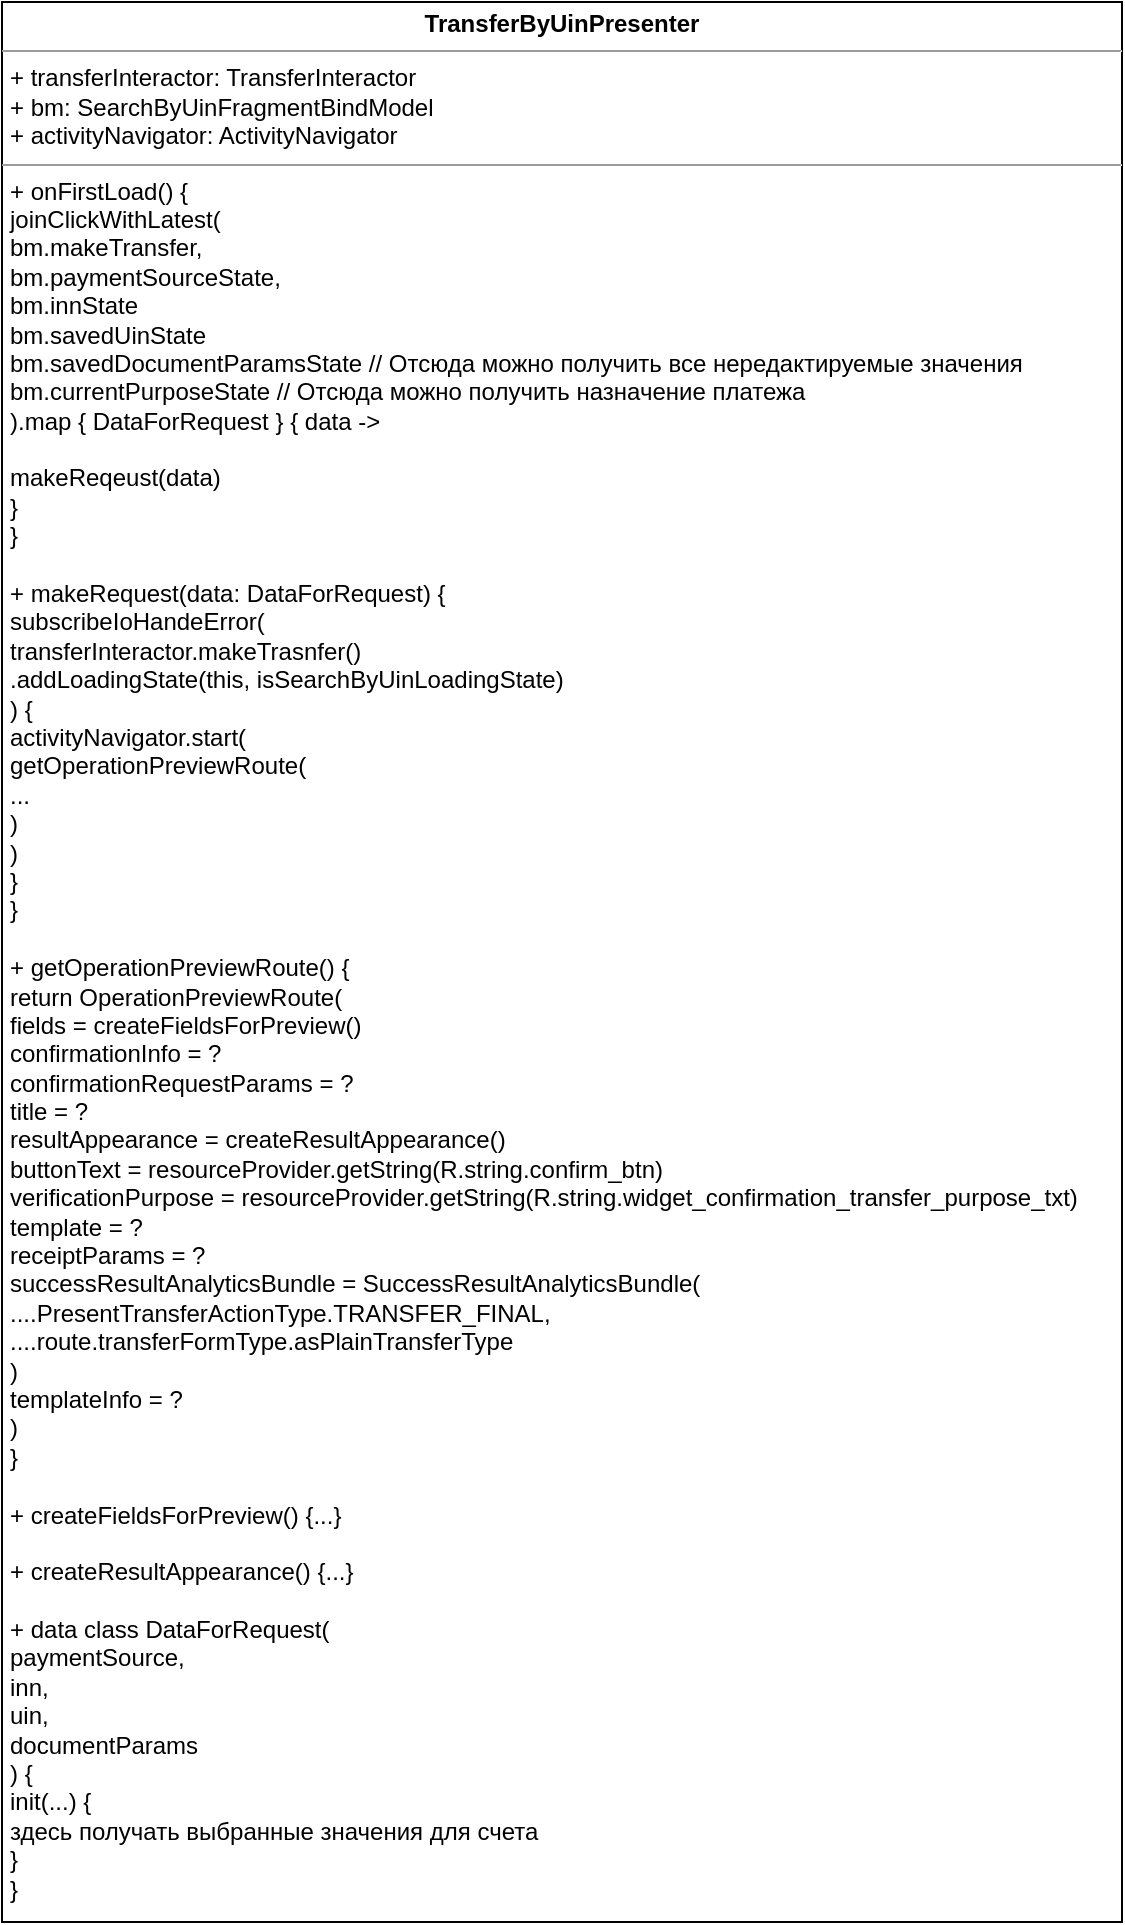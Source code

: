 <mxfile version="20.4.1" type="github">
  <diagram id="xn7s1I9C7_vfLYbqxsCS" name="Страница 1">
    <mxGraphModel dx="860" dy="582" grid="1" gridSize="10" guides="1" tooltips="1" connect="1" arrows="1" fold="1" page="1" pageScale="1" pageWidth="827" pageHeight="1169" math="0" shadow="0">
      <root>
        <mxCell id="0" />
        <mxCell id="1" parent="0" />
        <mxCell id="pkMCoQQ2xMx1F0xM3HpK-1" value="&lt;p style=&quot;margin:0px;margin-top:4px;text-align:center;&quot;&gt;&lt;b&gt;TransferByUinPresenter&lt;/b&gt;&lt;br&gt;&lt;/p&gt;&lt;hr size=&quot;1&quot;&gt;&lt;p style=&quot;margin:0px;margin-left:4px;&quot;&gt;+ transferInteractor: TransferInteractor&lt;/p&gt;&lt;p style=&quot;margin:0px;margin-left:4px;&quot;&gt;+ bm: SearchByUinFragmentBindModel&lt;/p&gt;&lt;p style=&quot;margin:0px;margin-left:4px;&quot;&gt;+ activityNavigator: ActivityNavigator&lt;br&gt;&lt;/p&gt;&lt;hr size=&quot;1&quot;&gt;&lt;p style=&quot;margin:0px;margin-left:4px;&quot;&gt;+ onFirstLoad() {&lt;/p&gt;&lt;p style=&quot;margin:0px;margin-left:4px;&quot;&gt;joinClickWithLatest(&lt;/p&gt;&lt;p style=&quot;margin:0px;margin-left:4px;&quot;&gt;bm.makeTransfer,&lt;/p&gt;&lt;p style=&quot;margin:0px;margin-left:4px;&quot;&gt;bm.paymentSourceState,&lt;/p&gt;&lt;p style=&quot;margin:0px;margin-left:4px;&quot;&gt;bm.innState&lt;/p&gt;&lt;p style=&quot;margin:0px;margin-left:4px;&quot;&gt;bm.savedUinState&lt;/p&gt;&lt;p style=&quot;margin:0px;margin-left:4px;&quot;&gt;bm.savedDocumentParamsState // Отсюда можно получить все нередактируемые значения&lt;/p&gt;&lt;p style=&quot;margin:0px;margin-left:4px;&quot;&gt;bm.currentPurposeState // Отсюда можно получить назначение платежа&lt;br&gt;&lt;/p&gt;&lt;p style=&quot;margin:0px;margin-left:4px;&quot;&gt;).map { DataForRequest } { data -&amp;gt;&lt;br&gt;&lt;/p&gt;&lt;p style=&quot;margin:0px;margin-left:4px;&quot;&gt;&lt;br&gt;&lt;/p&gt;&lt;p style=&quot;margin:0px;margin-left:4px;&quot;&gt;makeReqeust(data)&lt;br&gt;&lt;/p&gt;&lt;p style=&quot;margin:0px;margin-left:4px;&quot;&gt;}&lt;br&gt;&lt;/p&gt;&lt;p style=&quot;margin:0px;margin-left:4px;&quot;&gt;}&lt;/p&gt;&lt;p style=&quot;margin:0px;margin-left:4px;&quot;&gt;&lt;br&gt;&lt;/p&gt;&lt;p style=&quot;margin:0px;margin-left:4px;&quot;&gt;+ makeRequest(data: DataForRequest) {&lt;/p&gt;&lt;p style=&quot;margin:0px;margin-left:4px;&quot;&gt;subscribeIoHandeError(&lt;/p&gt;&lt;p style=&quot;margin:0px;margin-left:4px;&quot;&gt;transferInteractor.makeTrasnfer()&lt;/p&gt;&lt;p style=&quot;margin:0px;margin-left:4px;&quot;&gt;.addLoadingState(this, isSearchByUinLoadingState)&lt;br&gt;&lt;/p&gt;&lt;p style=&quot;margin:0px;margin-left:4px;&quot;&gt;) {&lt;/p&gt;&lt;p style=&quot;margin:0px;margin-left:4px;&quot;&gt;activityNavigator.start(&lt;/p&gt;&lt;p style=&quot;margin:0px;margin-left:4px;&quot;&gt;getOperationPreviewRoute(&lt;/p&gt;&lt;p style=&quot;margin:0px;margin-left:4px;&quot;&gt;...&lt;br&gt;&lt;/p&gt;&lt;p style=&quot;margin:0px;margin-left:4px;&quot;&gt;)&lt;br&gt;&lt;/p&gt;&lt;p style=&quot;margin:0px;margin-left:4px;&quot;&gt;)&lt;br&gt;&lt;/p&gt;&lt;p style=&quot;margin:0px;margin-left:4px;&quot;&gt;}&lt;br&gt;&lt;/p&gt;&lt;p style=&quot;margin:0px;margin-left:4px;&quot;&gt;}&lt;/p&gt;&lt;p style=&quot;margin:0px;margin-left:4px;&quot;&gt;&lt;br&gt;&lt;/p&gt;&lt;p style=&quot;margin:0px;margin-left:4px;&quot;&gt;+ getOperationPreviewRoute() {&lt;/p&gt;&lt;p style=&quot;margin:0px;margin-left:4px;&quot;&gt;return OperationPreviewRoute(&lt;/p&gt;&lt;p style=&quot;margin:0px;margin-left:4px;&quot;&gt;fields = createFieldsForPreview()&lt;/p&gt;&lt;p style=&quot;margin:0px;margin-left:4px;&quot;&gt;confirmationInfo = ?&lt;/p&gt;&lt;p style=&quot;margin:0px;margin-left:4px;&quot;&gt;confirmationRequestParams = ?&lt;/p&gt;&lt;p style=&quot;margin:0px;margin-left:4px;&quot;&gt;title = ?&lt;/p&gt;&lt;p style=&quot;margin:0px;margin-left:4px;&quot;&gt;resultAppearance = createResultAppearance()&lt;/p&gt;&lt;p style=&quot;margin:0px;margin-left:4px;&quot;&gt;buttonText = resourceProvider.getString(R.string.confirm_btn)&lt;/p&gt;&lt;p style=&quot;margin:0px;margin-left:4px;&quot;&gt;verificationPurpose = resourceProvider.getString(R.string.widget_confirmation_transfer_purpose_txt)&lt;/p&gt;&lt;p style=&quot;margin:0px;margin-left:4px;&quot;&gt;template = ?&lt;/p&gt;&lt;p style=&quot;margin:0px;margin-left:4px;&quot;&gt;receiptParams = ?&lt;/p&gt;&lt;p style=&quot;margin:0px;margin-left:4px;&quot;&gt;successResultAnalyticsBundle = SuccessResultAnalyticsBundle(&lt;/p&gt;&lt;p style=&quot;margin:0px;margin-left:4px;&quot;&gt;....PresentTransferActionType.TRANSFER_FINAL,&lt;/p&gt;&lt;p style=&quot;margin:0px;margin-left:4px;&quot;&gt;....route.transferFormType.asPlainTransferType&lt;/p&gt;&lt;p style=&quot;margin:0px;margin-left:4px;&quot;&gt;)&lt;/p&gt;&lt;p style=&quot;margin:0px;margin-left:4px;&quot;&gt;templateInfo = ?&lt;br&gt;&lt;/p&gt;&lt;p style=&quot;margin:0px;margin-left:4px;&quot;&gt;)&lt;br&gt;&lt;/p&gt;&lt;p style=&quot;margin:0px;margin-left:4px;&quot;&gt;}&lt;/p&gt;&lt;p style=&quot;margin:0px;margin-left:4px;&quot;&gt;&lt;br&gt;&lt;/p&gt;&lt;p style=&quot;margin:0px;margin-left:4px;&quot;&gt;+ createFieldsForPreview() {...}&lt;/p&gt;&lt;p style=&quot;margin:0px;margin-left:4px;&quot;&gt;&lt;br&gt;&lt;/p&gt;&lt;p style=&quot;margin:0px;margin-left:4px;&quot;&gt;+ createResultAppearance() {...}&lt;br&gt;&lt;/p&gt;&lt;p style=&quot;margin:0px;margin-left:4px;&quot;&gt;&lt;br&gt;&lt;/p&gt;&lt;p style=&quot;margin:0px;margin-left:4px;&quot;&gt;+ data class DataForRequest(&lt;/p&gt;&lt;p style=&quot;margin:0px;margin-left:4px;&quot;&gt;paymentSource,&lt;/p&gt;&lt;p style=&quot;margin:0px;margin-left:4px;&quot;&gt;inn,&lt;/p&gt;&lt;p style=&quot;margin:0px;margin-left:4px;&quot;&gt;uin,&lt;/p&gt;&lt;p style=&quot;margin:0px;margin-left:4px;&quot;&gt;documentParams&lt;br&gt;&lt;/p&gt;&lt;p style=&quot;margin:0px;margin-left:4px;&quot;&gt;) {&lt;/p&gt;&lt;p style=&quot;margin:0px;margin-left:4px;&quot;&gt;init(...) {&lt;/p&gt;&lt;p style=&quot;margin:0px;margin-left:4px;&quot;&gt;здесь получать выбранные значения для счета&lt;br&gt;&lt;/p&gt;&lt;p style=&quot;margin:0px;margin-left:4px;&quot;&gt;}&lt;br&gt;&lt;/p&gt;&lt;p style=&quot;margin:0px;margin-left:4px;&quot;&gt;}&lt;br&gt;&lt;/p&gt;" style="verticalAlign=top;align=left;overflow=fill;fontSize=12;fontFamily=Helvetica;html=1;" parent="1" vertex="1">
          <mxGeometry x="80" y="80" width="560" height="960" as="geometry" />
        </mxCell>
      </root>
    </mxGraphModel>
  </diagram>
</mxfile>
